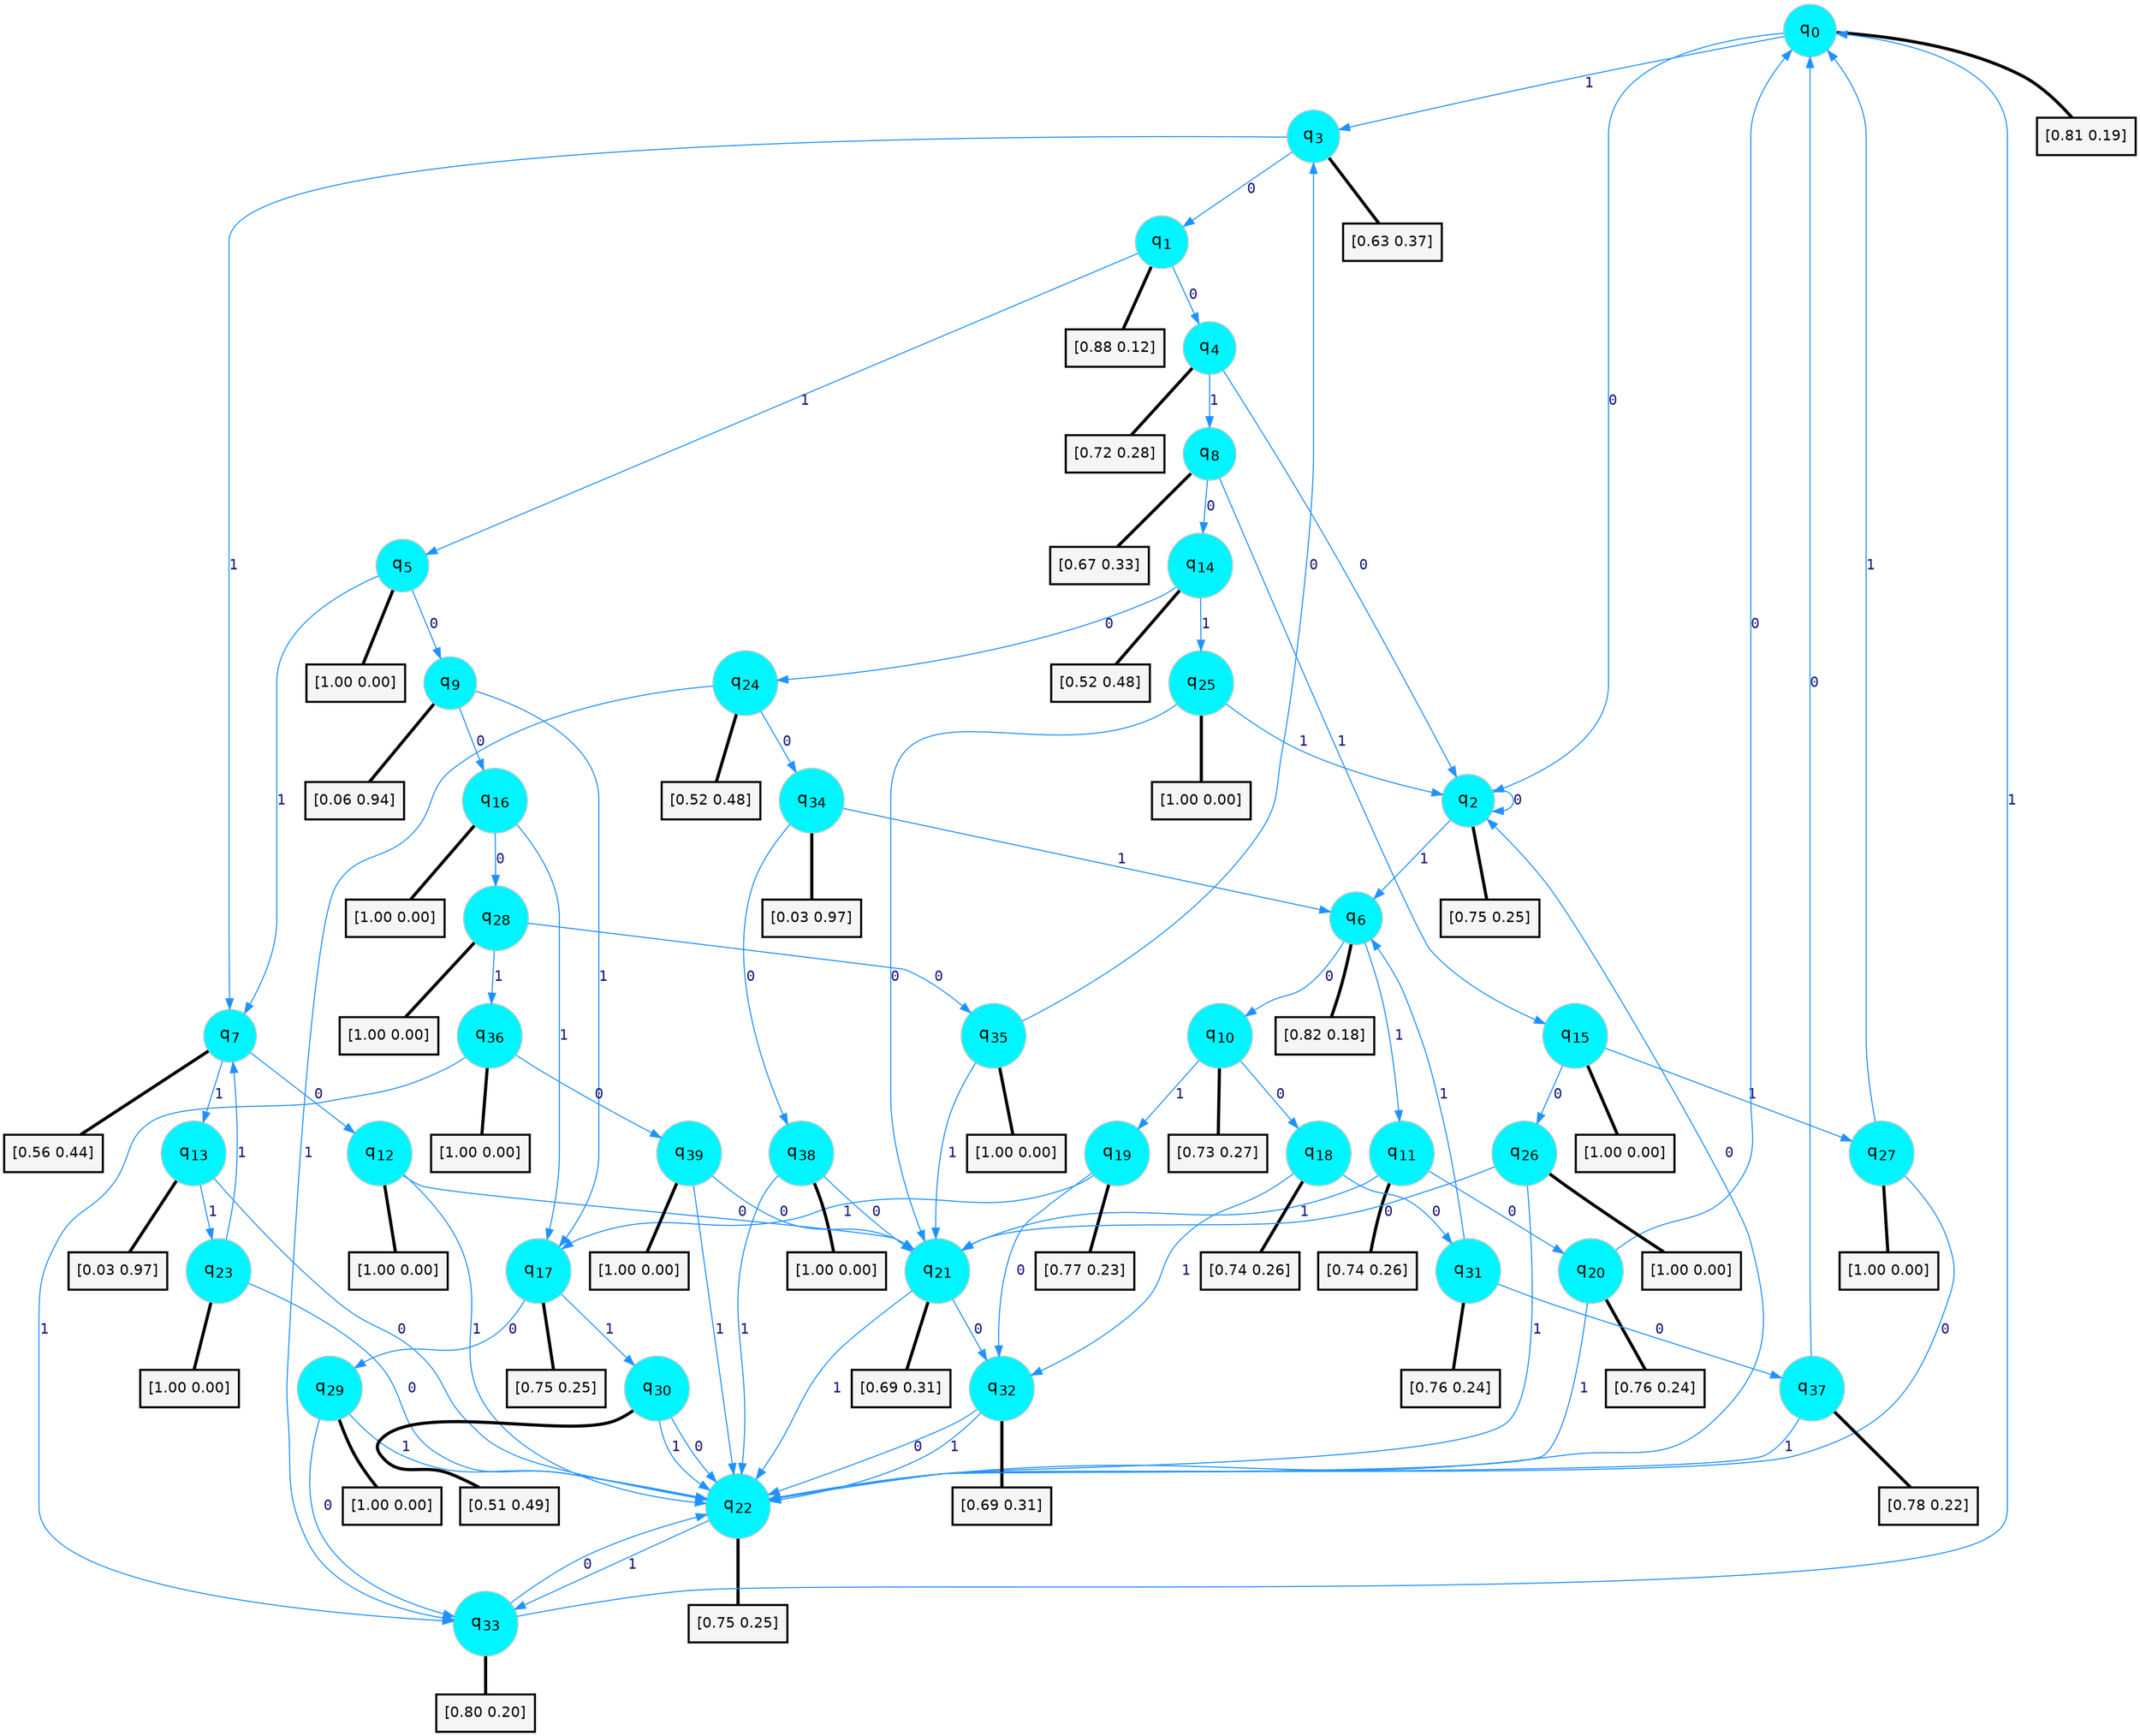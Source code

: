 digraph G {
graph [
bgcolor=transparent, dpi=300, rankdir=TD, size="40,25"];
node [
color=gray, fillcolor=turquoise1, fontcolor=black, fontname=Helvetica, fontsize=16, fontweight=bold, shape=circle, style=filled];
edge [
arrowsize=1, color=dodgerblue1, fontcolor=midnightblue, fontname=courier, fontweight=bold, penwidth=1, style=solid, weight=20];
0[label=<q<SUB>0</SUB>>];
1[label=<q<SUB>1</SUB>>];
2[label=<q<SUB>2</SUB>>];
3[label=<q<SUB>3</SUB>>];
4[label=<q<SUB>4</SUB>>];
5[label=<q<SUB>5</SUB>>];
6[label=<q<SUB>6</SUB>>];
7[label=<q<SUB>7</SUB>>];
8[label=<q<SUB>8</SUB>>];
9[label=<q<SUB>9</SUB>>];
10[label=<q<SUB>10</SUB>>];
11[label=<q<SUB>11</SUB>>];
12[label=<q<SUB>12</SUB>>];
13[label=<q<SUB>13</SUB>>];
14[label=<q<SUB>14</SUB>>];
15[label=<q<SUB>15</SUB>>];
16[label=<q<SUB>16</SUB>>];
17[label=<q<SUB>17</SUB>>];
18[label=<q<SUB>18</SUB>>];
19[label=<q<SUB>19</SUB>>];
20[label=<q<SUB>20</SUB>>];
21[label=<q<SUB>21</SUB>>];
22[label=<q<SUB>22</SUB>>];
23[label=<q<SUB>23</SUB>>];
24[label=<q<SUB>24</SUB>>];
25[label=<q<SUB>25</SUB>>];
26[label=<q<SUB>26</SUB>>];
27[label=<q<SUB>27</SUB>>];
28[label=<q<SUB>28</SUB>>];
29[label=<q<SUB>29</SUB>>];
30[label=<q<SUB>30</SUB>>];
31[label=<q<SUB>31</SUB>>];
32[label=<q<SUB>32</SUB>>];
33[label=<q<SUB>33</SUB>>];
34[label=<q<SUB>34</SUB>>];
35[label=<q<SUB>35</SUB>>];
36[label=<q<SUB>36</SUB>>];
37[label=<q<SUB>37</SUB>>];
38[label=<q<SUB>38</SUB>>];
39[label=<q<SUB>39</SUB>>];
40[label="[0.81 0.19]", shape=box,fontcolor=black, fontname=Helvetica, fontsize=14, penwidth=2, fillcolor=whitesmoke,color=black];
41[label="[0.88 0.12]", shape=box,fontcolor=black, fontname=Helvetica, fontsize=14, penwidth=2, fillcolor=whitesmoke,color=black];
42[label="[0.75 0.25]", shape=box,fontcolor=black, fontname=Helvetica, fontsize=14, penwidth=2, fillcolor=whitesmoke,color=black];
43[label="[0.63 0.37]", shape=box,fontcolor=black, fontname=Helvetica, fontsize=14, penwidth=2, fillcolor=whitesmoke,color=black];
44[label="[0.72 0.28]", shape=box,fontcolor=black, fontname=Helvetica, fontsize=14, penwidth=2, fillcolor=whitesmoke,color=black];
45[label="[1.00 0.00]", shape=box,fontcolor=black, fontname=Helvetica, fontsize=14, penwidth=2, fillcolor=whitesmoke,color=black];
46[label="[0.82 0.18]", shape=box,fontcolor=black, fontname=Helvetica, fontsize=14, penwidth=2, fillcolor=whitesmoke,color=black];
47[label="[0.56 0.44]", shape=box,fontcolor=black, fontname=Helvetica, fontsize=14, penwidth=2, fillcolor=whitesmoke,color=black];
48[label="[0.67 0.33]", shape=box,fontcolor=black, fontname=Helvetica, fontsize=14, penwidth=2, fillcolor=whitesmoke,color=black];
49[label="[0.06 0.94]", shape=box,fontcolor=black, fontname=Helvetica, fontsize=14, penwidth=2, fillcolor=whitesmoke,color=black];
50[label="[0.73 0.27]", shape=box,fontcolor=black, fontname=Helvetica, fontsize=14, penwidth=2, fillcolor=whitesmoke,color=black];
51[label="[0.74 0.26]", shape=box,fontcolor=black, fontname=Helvetica, fontsize=14, penwidth=2, fillcolor=whitesmoke,color=black];
52[label="[1.00 0.00]", shape=box,fontcolor=black, fontname=Helvetica, fontsize=14, penwidth=2, fillcolor=whitesmoke,color=black];
53[label="[0.03 0.97]", shape=box,fontcolor=black, fontname=Helvetica, fontsize=14, penwidth=2, fillcolor=whitesmoke,color=black];
54[label="[0.52 0.48]", shape=box,fontcolor=black, fontname=Helvetica, fontsize=14, penwidth=2, fillcolor=whitesmoke,color=black];
55[label="[1.00 0.00]", shape=box,fontcolor=black, fontname=Helvetica, fontsize=14, penwidth=2, fillcolor=whitesmoke,color=black];
56[label="[1.00 0.00]", shape=box,fontcolor=black, fontname=Helvetica, fontsize=14, penwidth=2, fillcolor=whitesmoke,color=black];
57[label="[0.75 0.25]", shape=box,fontcolor=black, fontname=Helvetica, fontsize=14, penwidth=2, fillcolor=whitesmoke,color=black];
58[label="[0.74 0.26]", shape=box,fontcolor=black, fontname=Helvetica, fontsize=14, penwidth=2, fillcolor=whitesmoke,color=black];
59[label="[0.77 0.23]", shape=box,fontcolor=black, fontname=Helvetica, fontsize=14, penwidth=2, fillcolor=whitesmoke,color=black];
60[label="[0.76 0.24]", shape=box,fontcolor=black, fontname=Helvetica, fontsize=14, penwidth=2, fillcolor=whitesmoke,color=black];
61[label="[0.69 0.31]", shape=box,fontcolor=black, fontname=Helvetica, fontsize=14, penwidth=2, fillcolor=whitesmoke,color=black];
62[label="[0.75 0.25]", shape=box,fontcolor=black, fontname=Helvetica, fontsize=14, penwidth=2, fillcolor=whitesmoke,color=black];
63[label="[1.00 0.00]", shape=box,fontcolor=black, fontname=Helvetica, fontsize=14, penwidth=2, fillcolor=whitesmoke,color=black];
64[label="[0.52 0.48]", shape=box,fontcolor=black, fontname=Helvetica, fontsize=14, penwidth=2, fillcolor=whitesmoke,color=black];
65[label="[1.00 0.00]", shape=box,fontcolor=black, fontname=Helvetica, fontsize=14, penwidth=2, fillcolor=whitesmoke,color=black];
66[label="[1.00 0.00]", shape=box,fontcolor=black, fontname=Helvetica, fontsize=14, penwidth=2, fillcolor=whitesmoke,color=black];
67[label="[1.00 0.00]", shape=box,fontcolor=black, fontname=Helvetica, fontsize=14, penwidth=2, fillcolor=whitesmoke,color=black];
68[label="[1.00 0.00]", shape=box,fontcolor=black, fontname=Helvetica, fontsize=14, penwidth=2, fillcolor=whitesmoke,color=black];
69[label="[1.00 0.00]", shape=box,fontcolor=black, fontname=Helvetica, fontsize=14, penwidth=2, fillcolor=whitesmoke,color=black];
70[label="[0.51 0.49]", shape=box,fontcolor=black, fontname=Helvetica, fontsize=14, penwidth=2, fillcolor=whitesmoke,color=black];
71[label="[0.76 0.24]", shape=box,fontcolor=black, fontname=Helvetica, fontsize=14, penwidth=2, fillcolor=whitesmoke,color=black];
72[label="[0.69 0.31]", shape=box,fontcolor=black, fontname=Helvetica, fontsize=14, penwidth=2, fillcolor=whitesmoke,color=black];
73[label="[0.80 0.20]", shape=box,fontcolor=black, fontname=Helvetica, fontsize=14, penwidth=2, fillcolor=whitesmoke,color=black];
74[label="[0.03 0.97]", shape=box,fontcolor=black, fontname=Helvetica, fontsize=14, penwidth=2, fillcolor=whitesmoke,color=black];
75[label="[1.00 0.00]", shape=box,fontcolor=black, fontname=Helvetica, fontsize=14, penwidth=2, fillcolor=whitesmoke,color=black];
76[label="[1.00 0.00]", shape=box,fontcolor=black, fontname=Helvetica, fontsize=14, penwidth=2, fillcolor=whitesmoke,color=black];
77[label="[0.78 0.22]", shape=box,fontcolor=black, fontname=Helvetica, fontsize=14, penwidth=2, fillcolor=whitesmoke,color=black];
78[label="[1.00 0.00]", shape=box,fontcolor=black, fontname=Helvetica, fontsize=14, penwidth=2, fillcolor=whitesmoke,color=black];
79[label="[1.00 0.00]", shape=box,fontcolor=black, fontname=Helvetica, fontsize=14, penwidth=2, fillcolor=whitesmoke,color=black];
0->2 [label=0];
0->3 [label=1];
0->40 [arrowhead=none, penwidth=3,color=black];
1->4 [label=0];
1->5 [label=1];
1->41 [arrowhead=none, penwidth=3,color=black];
2->2 [label=0];
2->6 [label=1];
2->42 [arrowhead=none, penwidth=3,color=black];
3->1 [label=0];
3->7 [label=1];
3->43 [arrowhead=none, penwidth=3,color=black];
4->2 [label=0];
4->8 [label=1];
4->44 [arrowhead=none, penwidth=3,color=black];
5->9 [label=0];
5->7 [label=1];
5->45 [arrowhead=none, penwidth=3,color=black];
6->10 [label=0];
6->11 [label=1];
6->46 [arrowhead=none, penwidth=3,color=black];
7->12 [label=0];
7->13 [label=1];
7->47 [arrowhead=none, penwidth=3,color=black];
8->14 [label=0];
8->15 [label=1];
8->48 [arrowhead=none, penwidth=3,color=black];
9->16 [label=0];
9->17 [label=1];
9->49 [arrowhead=none, penwidth=3,color=black];
10->18 [label=0];
10->19 [label=1];
10->50 [arrowhead=none, penwidth=3,color=black];
11->20 [label=0];
11->21 [label=1];
11->51 [arrowhead=none, penwidth=3,color=black];
12->21 [label=0];
12->22 [label=1];
12->52 [arrowhead=none, penwidth=3,color=black];
13->22 [label=0];
13->23 [label=1];
13->53 [arrowhead=none, penwidth=3,color=black];
14->24 [label=0];
14->25 [label=1];
14->54 [arrowhead=none, penwidth=3,color=black];
15->26 [label=0];
15->27 [label=1];
15->55 [arrowhead=none, penwidth=3,color=black];
16->28 [label=0];
16->17 [label=1];
16->56 [arrowhead=none, penwidth=3,color=black];
17->29 [label=0];
17->30 [label=1];
17->57 [arrowhead=none, penwidth=3,color=black];
18->31 [label=0];
18->32 [label=1];
18->58 [arrowhead=none, penwidth=3,color=black];
19->32 [label=0];
19->17 [label=1];
19->59 [arrowhead=none, penwidth=3,color=black];
20->0 [label=0];
20->22 [label=1];
20->60 [arrowhead=none, penwidth=3,color=black];
21->32 [label=0];
21->22 [label=1];
21->61 [arrowhead=none, penwidth=3,color=black];
22->2 [label=0];
22->33 [label=1];
22->62 [arrowhead=none, penwidth=3,color=black];
23->22 [label=0];
23->7 [label=1];
23->63 [arrowhead=none, penwidth=3,color=black];
24->34 [label=0];
24->33 [label=1];
24->64 [arrowhead=none, penwidth=3,color=black];
25->21 [label=0];
25->2 [label=1];
25->65 [arrowhead=none, penwidth=3,color=black];
26->21 [label=0];
26->22 [label=1];
26->66 [arrowhead=none, penwidth=3,color=black];
27->22 [label=0];
27->0 [label=1];
27->67 [arrowhead=none, penwidth=3,color=black];
28->35 [label=0];
28->36 [label=1];
28->68 [arrowhead=none, penwidth=3,color=black];
29->33 [label=0];
29->22 [label=1];
29->69 [arrowhead=none, penwidth=3,color=black];
30->22 [label=0];
30->22 [label=1];
30->70 [arrowhead=none, penwidth=3,color=black];
31->37 [label=0];
31->6 [label=1];
31->71 [arrowhead=none, penwidth=3,color=black];
32->22 [label=0];
32->22 [label=1];
32->72 [arrowhead=none, penwidth=3,color=black];
33->22 [label=0];
33->0 [label=1];
33->73 [arrowhead=none, penwidth=3,color=black];
34->38 [label=0];
34->6 [label=1];
34->74 [arrowhead=none, penwidth=3,color=black];
35->3 [label=0];
35->21 [label=1];
35->75 [arrowhead=none, penwidth=3,color=black];
36->39 [label=0];
36->33 [label=1];
36->76 [arrowhead=none, penwidth=3,color=black];
37->0 [label=0];
37->22 [label=1];
37->77 [arrowhead=none, penwidth=3,color=black];
38->21 [label=0];
38->22 [label=1];
38->78 [arrowhead=none, penwidth=3,color=black];
39->21 [label=0];
39->22 [label=1];
39->79 [arrowhead=none, penwidth=3,color=black];
}

